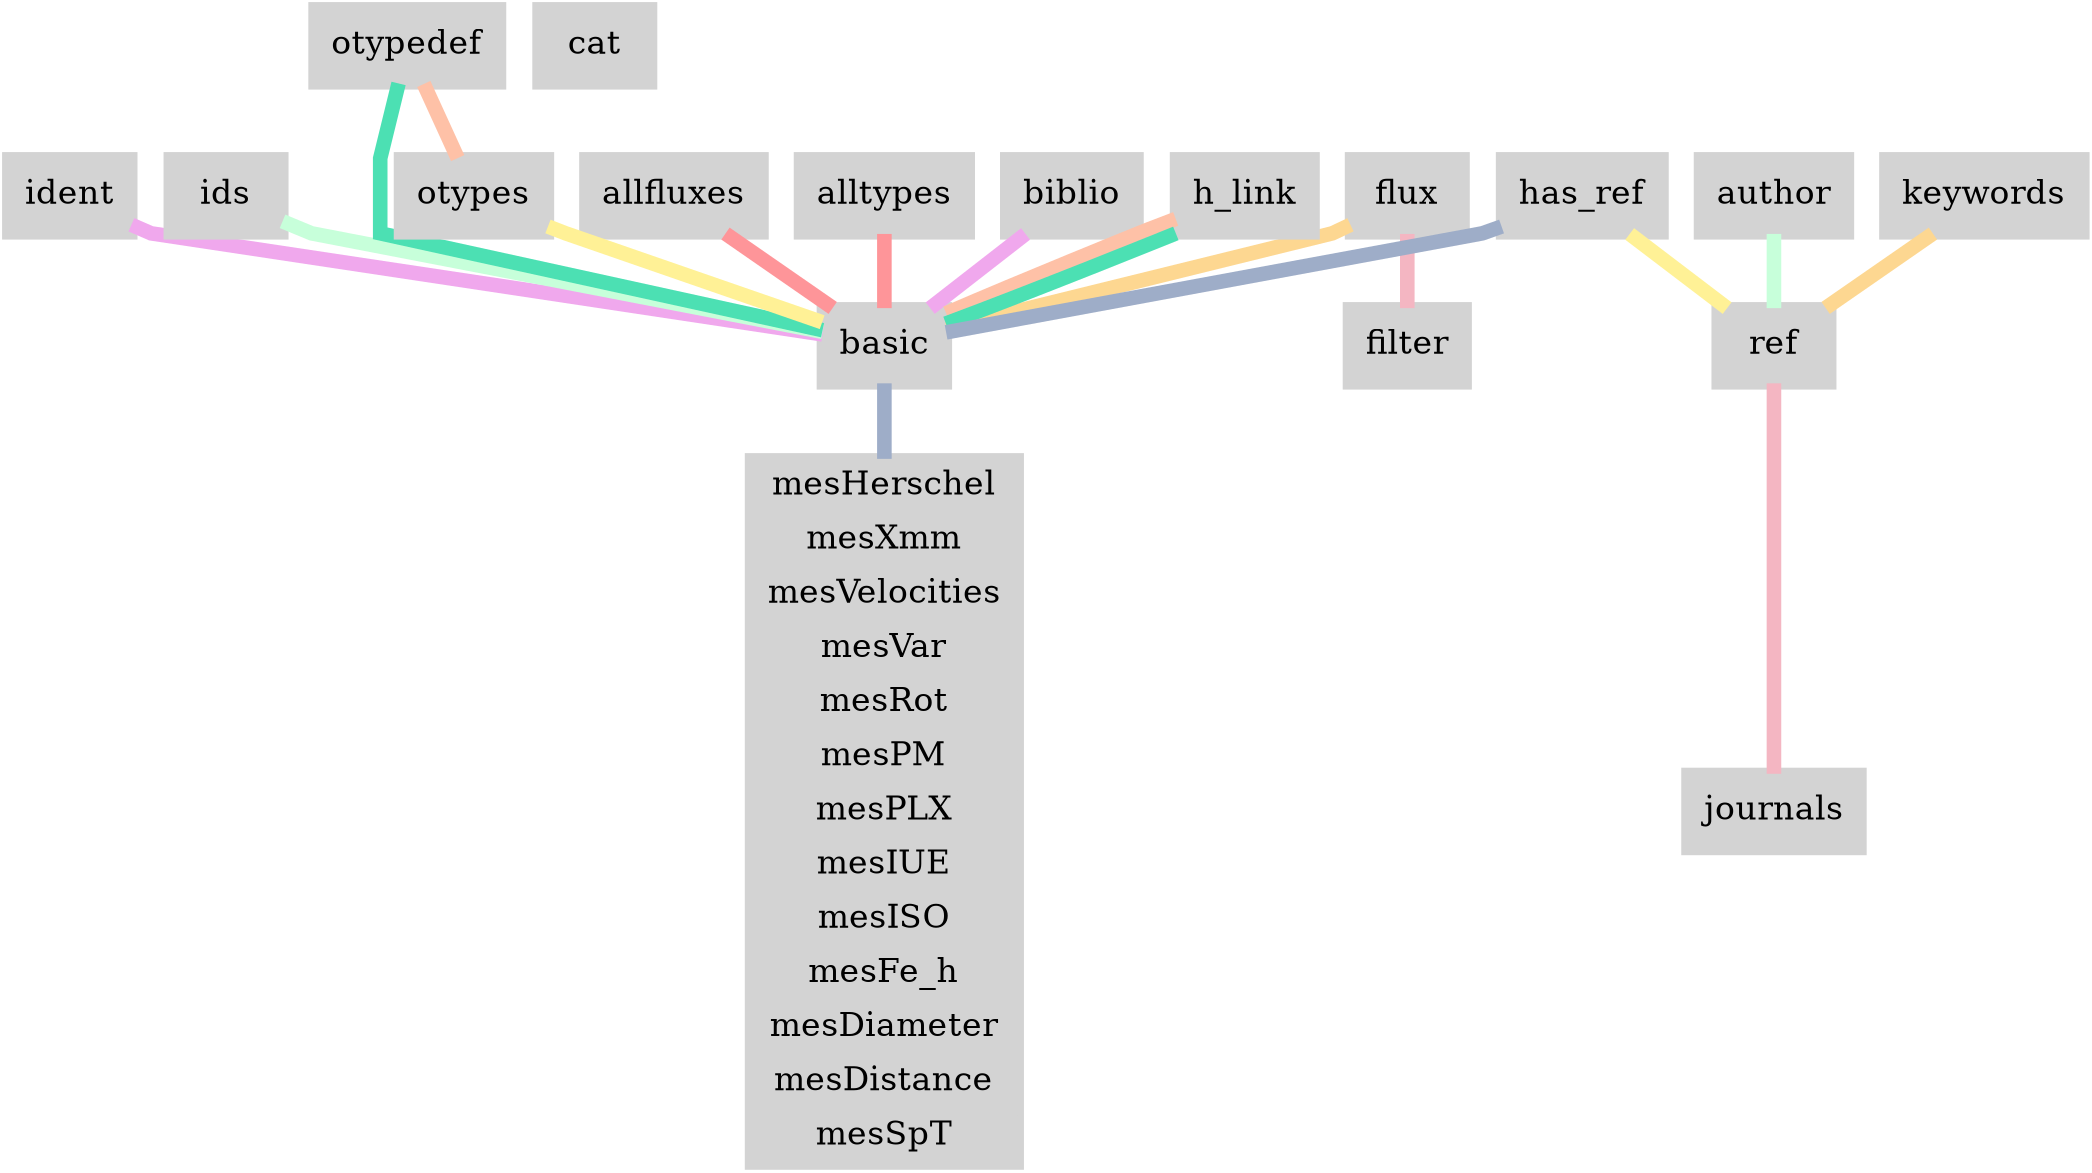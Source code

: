 graph "Simbad Relational Database" {
	node [color=lightgray penwidth=6 shape=box style=filled]
	graph [esep="+0" mode=major overlap=false sep=0 splines=polyline]
	edge [color=lightgray labelOverlay="100%" penwidth=7]
	"Measurement tables" [label="{mesHerschel | mesXmm | mesVelocities | mesVar | mesRot | mesPM | mesPLX | mesIUE | mesISO | mesFe_h | mesDiameter | mesDistance | mesSpT }" fontsize=16 shape=record]
	basic -- "Measurement tables" [color="#9EADC8" tooltip="oid:oidref"]
	allfluxes [fontsize=16 tooltip="all flux/magnitudes U,B,V,I,J,H,K,u_,g_,r_,i_,z_"]
	alltypes [fontsize=16 tooltip="all object types concatenated with pipe"]
	author [fontsize=16 tooltip="Author of a bibliographic reference"]
	basic [fontsize=16 tooltip="General data about an astronomical object"]
	biblio [fontsize=16 tooltip=Bibliography]
	cat [fontsize=16 tooltip="Catalogues name"]
	filter [fontsize=16 tooltip="Description of a flux filter"]
	flux [fontsize=16 tooltip="Magnitude/Flux information about an astronomical object"]
	h_link [fontsize=16 tooltip="hierarchy of membership measure"]
	has_ref [fontsize=16 tooltip="Associations between astronomical objects and their bibliographic references"]
	ident [fontsize=16 tooltip="Identifiers of an astronomical object"]
	ids [fontsize=16 tooltip="all names concatenated with pipe"]
	journals [fontsize=16 tooltip="Description of all used journals in the database"]
	keywords [fontsize=16 tooltip="List of keywords in a paper"]
	otypedef [fontsize=16 tooltip="all names and definitions for the object types"]
	otypes [fontsize=16 tooltip="List of all object types associated with an object"]
	ref [fontsize=16 tooltip="Bibliographic reference"]
	ids -- basic [color="#C7FFDA" tooltip="oidref:oid"]
	otypedef -- otypes [color="#FEC1A7" tooltip="otype:otype"]
	otypedef -- basic [color="#4CE0B3" tooltip="otype:otype"]
	ident -- basic [color="#F0A8ED" tooltip="oidref:oid"]
	flux -- basic [color="#FDD791" tooltip="oidref:oid"]
	flux -- filter [color="#F4B6C2" tooltip="filter:filtername"]
	allfluxes -- basic [color="#FE9599" tooltip="oidref:oid"]
	has_ref -- ref [color="#FFF196" tooltip="oidbibref:oidbib"]
	has_ref -- basic [color="#9EADC8" tooltip="oidref:oid"]
	author -- ref [color="#C7FFDA" tooltip="oidbibref:oidbib"]
	h_link -- basic [color="#FEC1A7" tooltip="parent:oid"]
	h_link -- basic [color="#4CE0B3" tooltip="child:oid"]
	biblio -- basic [color="#F0A8ED" tooltip="oidref:oid"]
	keywords -- ref [color="#FDD791" tooltip="oidbibref:oidbib"]
	ref -- journals [color="#F4B6C2" tooltip="journal:journal"]
	alltypes -- basic [color="#FE9599" tooltip="oidref:oid"]
	otypes -- basic [color="#FFF196" tooltip="oidref:oid"]
}
